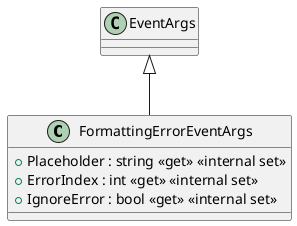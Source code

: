 @startuml
class FormattingErrorEventArgs {
    + Placeholder : string <<get>> <<internal set>>
    + ErrorIndex : int <<get>> <<internal set>>
    + IgnoreError : bool <<get>> <<internal set>>
}
EventArgs <|-- FormattingErrorEventArgs
@enduml
